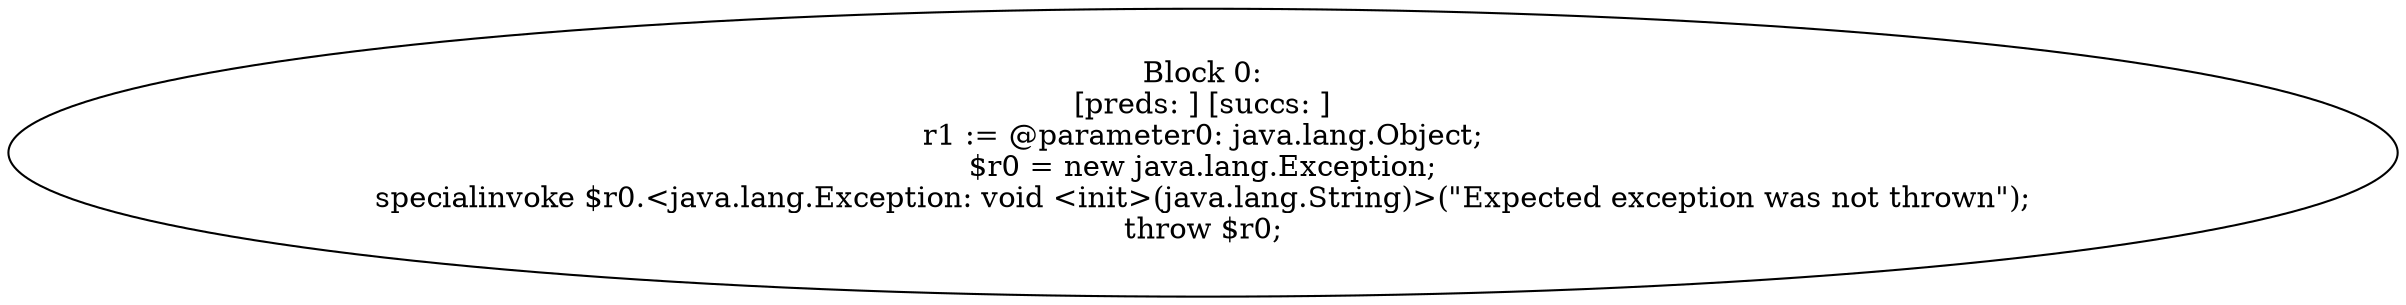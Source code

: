 digraph "unitGraph" {
    "Block 0:
[preds: ] [succs: ]
r1 := @parameter0: java.lang.Object;
$r0 = new java.lang.Exception;
specialinvoke $r0.<java.lang.Exception: void <init>(java.lang.String)>(\"Expected exception was not thrown\");
throw $r0;
"
}
